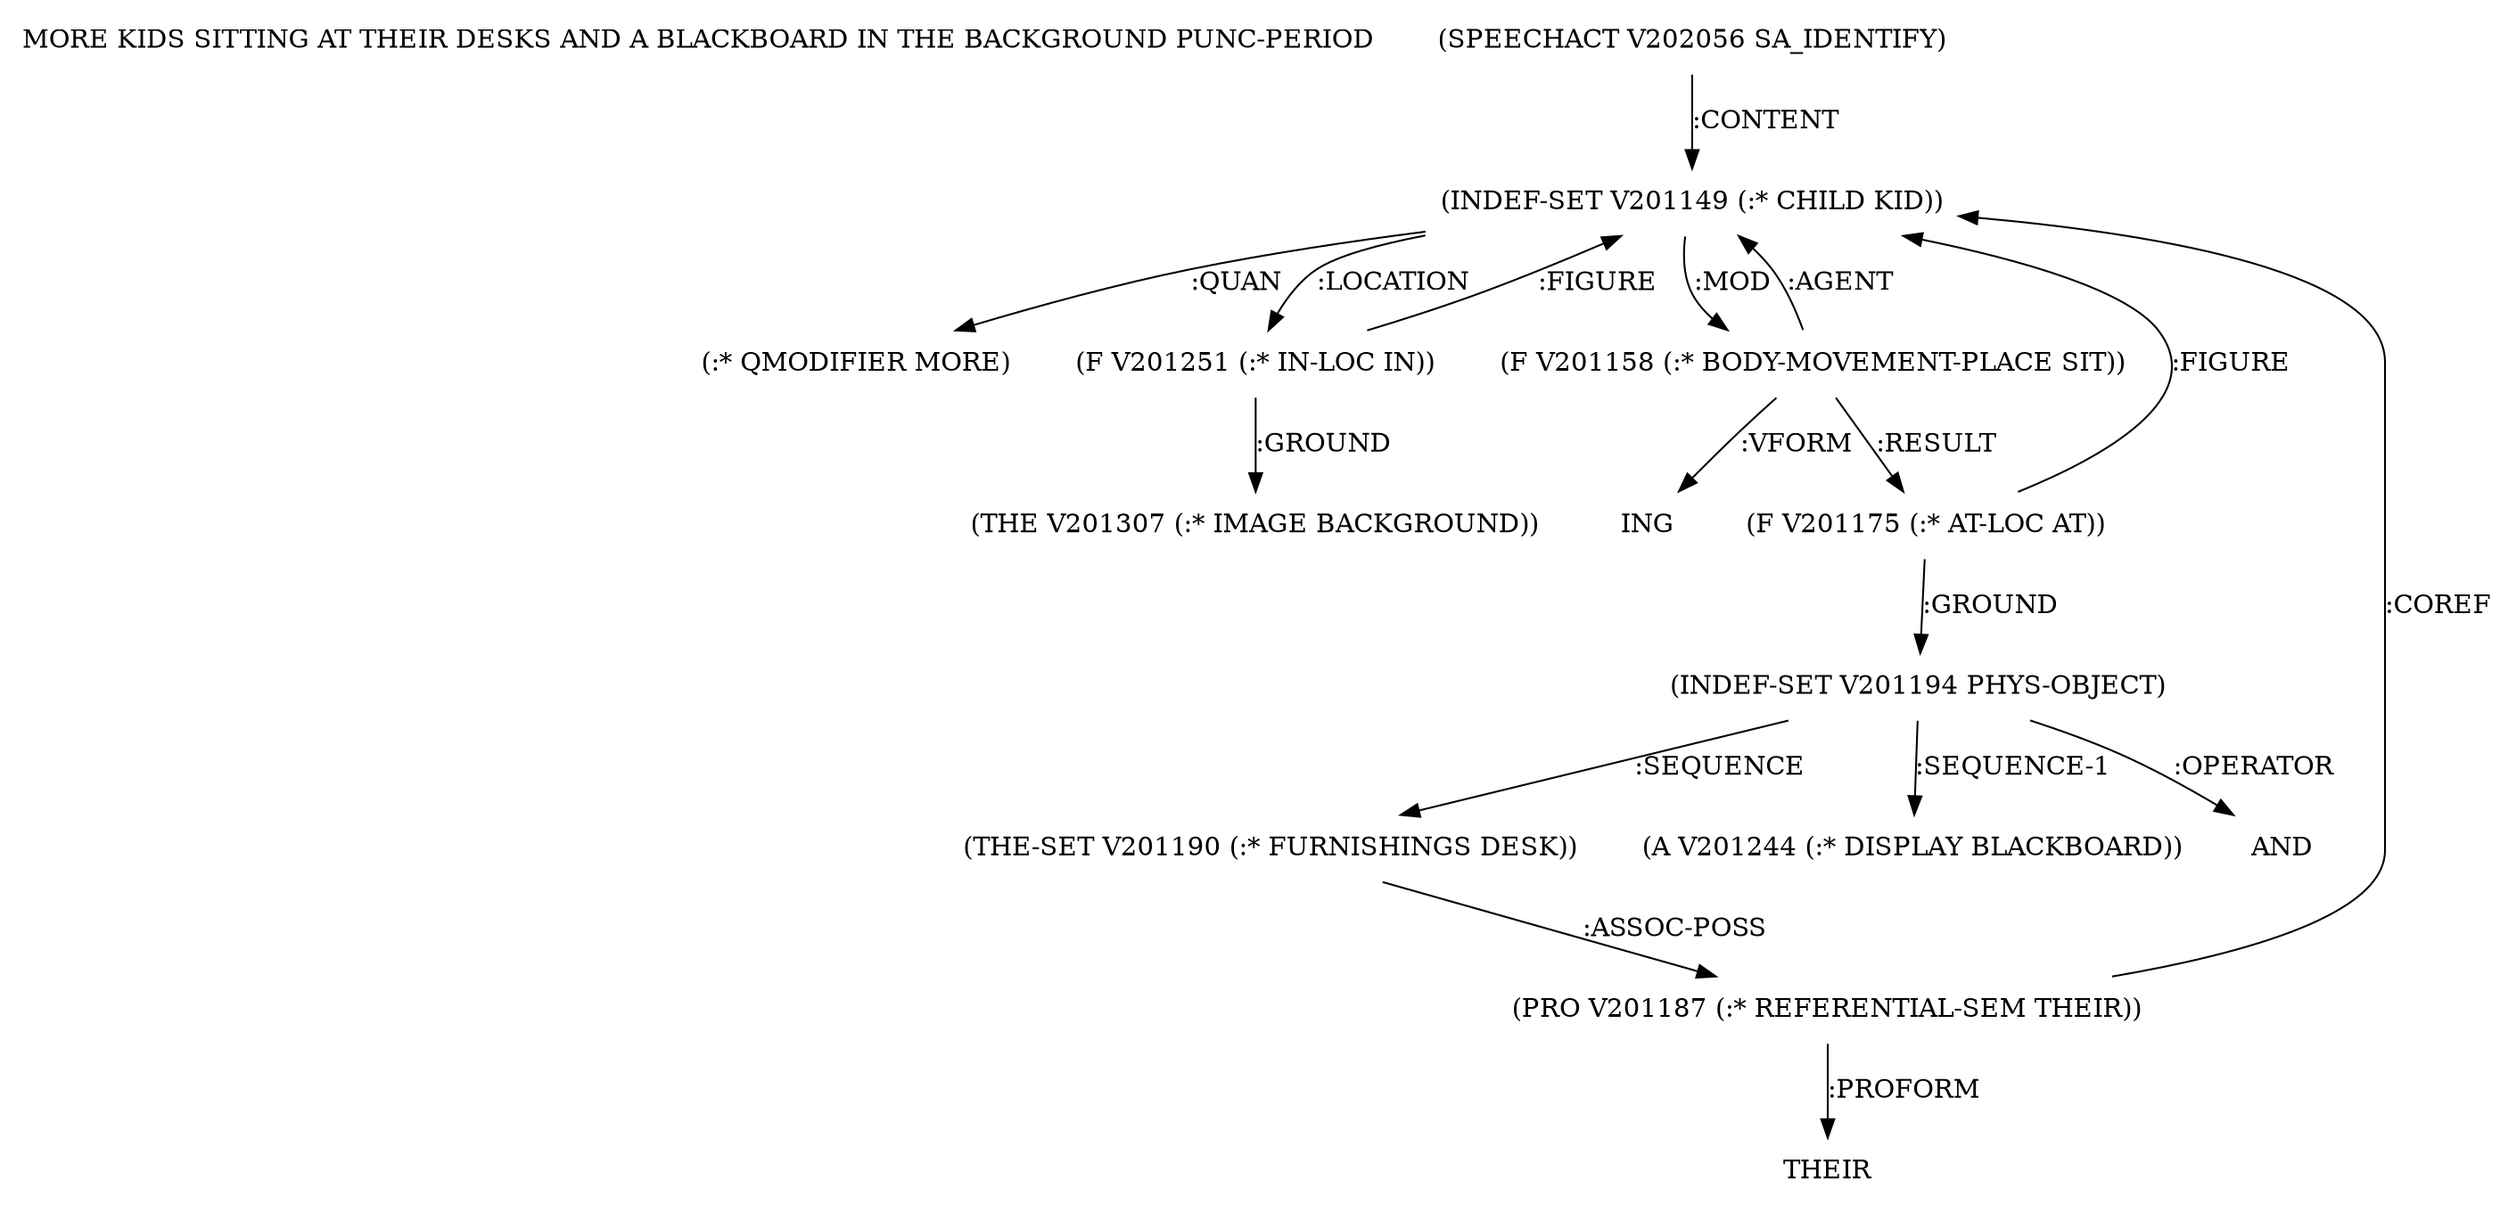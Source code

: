 digraph Terms {
  node [shape=none]
  "MORE KIDS SITTING AT THEIR DESKS AND A BLACKBOARD IN THE BACKGROUND PUNC-PERIOD"
  "V202056" [label="(SPEECHACT V202056 SA_IDENTIFY)"]
  "V202056" -> "V201149" [label=":CONTENT"]
  "V201149" [label="(INDEF-SET V201149 (:* CHILD KID))"]
  "V201149" -> "NT202892" [label=":QUAN"]
  "NT202892" [label="(:* QMODIFIER MORE)"]
  "V201149" -> "V201251" [label=":LOCATION"]
  "V201149" -> "V201158" [label=":MOD"]
  "V201158" [label="(F V201158 (:* BODY-MOVEMENT-PLACE SIT))"]
  "V201158" -> "V201175" [label=":RESULT"]
  "V201158" -> "V201149" [label=":AGENT"]
  "V201158" -> "NT202893" [label=":VFORM"]
  "NT202893" [label="ING"]
  "V201175" [label="(F V201175 (:* AT-LOC AT))"]
  "V201175" -> "V201194" [label=":GROUND"]
  "V201175" -> "V201149" [label=":FIGURE"]
  "V201194" [label="(INDEF-SET V201194 PHYS-OBJECT)"]
  "V201194" -> "NT202894" [label=":OPERATOR"]
  "NT202894" [label="AND"]
  "V201194" -> "V201190" [label=":SEQUENCE"]
  "V201194" -> "V201244" [label=":SEQUENCE-1"]
  "V201190" [label="(THE-SET V201190 (:* FURNISHINGS DESK))"]
  "V201190" -> "V201187" [label=":ASSOC-POSS"]
  "V201187" [label="(PRO V201187 (:* REFERENTIAL-SEM THEIR))"]
  "V201187" -> "NT202895" [label=":PROFORM"]
  "NT202895" [label="THEIR"]
  "V201187" -> "V201149" [label=":COREF"]
  "V201244" [label="(A V201244 (:* DISPLAY BLACKBOARD))"]
  "V201251" [label="(F V201251 (:* IN-LOC IN))"]
  "V201251" -> "V201307" [label=":GROUND"]
  "V201251" -> "V201149" [label=":FIGURE"]
  "V201307" [label="(THE V201307 (:* IMAGE BACKGROUND))"]
}
